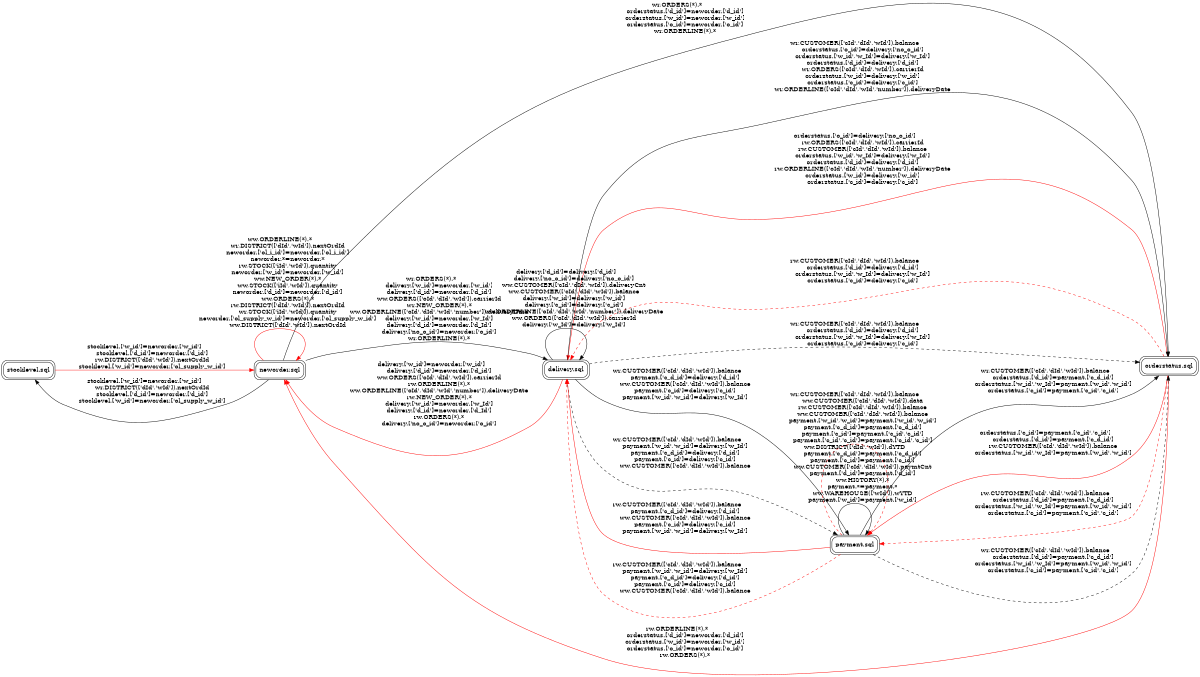 digraph G{
	rankdir=LR
	size="8,5"
	nodesep=1.0
	node[shape=box style=rounded peripheries=2]
"stocklevel.sql"->"neworder.sql"[ label = "stocklevel.['w_id']=neworder.['w_id']
	stocklevel.['d_id']=neworder.['d_id']
	rw,DISTRICT(['dId','wId']).nextOrdId
	stocklevel.['w_id']=neworder.['ol_supply_w_id']", style = solid, color = red ]
"neworder.sql"->"stocklevel.sql"[ label = "stocklevel.['w_id']=neworder.['w_id']
	wr,DISTRICT(['dId','wId']).nextOrdId
	stocklevel.['d_id']=neworder.['d_id']
	stocklevel.['w_id']=neworder.['ol_supply_w_id']", style = solid, color = black ]
"orderstatus.sql"->"neworder.sql"[ label = "rw,ORDERLINE(*).*
	orderstatus.['d_id']=neworder.['d_id']
	orderstatus.['w_id']=neworder.['w_id']
	orderstatus.['o_id']=neworder.['o_id']
	rw,ORDERS(*).*", style = solid, color = red ]
"neworder.sql"->"orderstatus.sql"[ label = "wr,ORDERS(*).*
	orderstatus.['d_id']=neworder.['d_id']
	orderstatus.['w_id']=neworder.['w_id']
	orderstatus.['o_id']=neworder.['o_id']
	wr,ORDERLINE(*).*", style = solid, color = black ]
"orderstatus.sql"->"delivery.sql"[ label = "orderstatus.['o_id']=delivery.['no_o_id']
	rw,ORDERS(['oId','dId','wId']).carrierId
	rw,CUSTOMER(['cId','dId','wId']).balance
	orderstatus.['w_id','w_Id']=delivery.['w_Id']
	orderstatus.['d_id']=delivery.['d_id']
	rw,ORDERLINE(['oId','dId','wId','number']).deliveryDate
	orderstatus.['w_id']=delivery.['w_id']
	orderstatus.['c_id']=delivery.['c_id']", style = solid, color = red ]
"delivery.sql"->"orderstatus.sql"[ label = "wr,CUSTOMER(['cId','dId','wId']).balance
	orderstatus.['o_id']=delivery.['no_o_id']
	orderstatus.['w_id','w_Id']=delivery.['w_Id']
	orderstatus.['d_id']=delivery.['d_id']
	wr,ORDERS(['oId','dId','wId']).carrierId
	orderstatus.['w_id']=delivery.['w_id']
	orderstatus.['c_id']=delivery.['c_id']
	wr,ORDERLINE(['oId','dId','wId','number']).deliveryDate", style = solid, color = black ]
"payment.sql"->"orderstatus.sql"[ label = "wr,CUSTOMER(['cId','dId','wId']).balance
	orderstatus.['d_id']=payment.['c_d_id']
	orderstatus.['w_id','w_Id']=payment.['w_id','w_id']
	orderstatus.['c_id']=payment.['c_id','c_id']", style = solid, color = black ]
"neworder.sql"->"neworder.sql"[ label = "ww,ORDERLINE(*).*
	wr,DISTRICT(['dId','wId']).nextOrdId
	neworder.['ol_i_id']=neworder.['ol_i_id']
	neworder.*=neworder.*
	rw,STOCK(['iId','wId']).quantity
	neworder.['w_id']=neworder.['w_id']
	ww,NEW_ORDER(*).*
	ww,STOCK(['iId','wId']).quantity
	neworder.['d_id']=neworder.['d_id']
	ww,ORDERS(*).*
	rw,DISTRICT(['dId','wId']).nextOrdId
	wr,STOCK(['iId','wId']).quantity
	neworder.['ol_supply_w_id']=neworder.['ol_supply_w_id']
	ww,DISTRICT(['dId','wId']).nextOrdId", style = solid, color = red ]
"neworder.sql"->"delivery.sql"[ label = "wr,ORDERS(*).*
	delivery.['w_id']=neworder.['w_id']
	delivery.['d_id']=neworder.['d_id']
	ww,ORDERS(['oId','dId','wId']).carrierId
	wr,NEW_ORDER(*).*
	ww,ORDERLINE(['oId','dId','wId','number']).deliveryDate
	delivery.['w_id']=neworder.['w_Id']
	delivery.['d_id']=neworder.['d_Id']
	delivery.['no_o_id']=neworder.['o_id']
	wr,ORDERLINE(*).*", style = solid, color = black ]
"delivery.sql"->"neworder.sql"[ label = "delivery.['w_id']=neworder.['w_id']
	delivery.['d_id']=neworder.['d_id']
	ww,ORDERS(['oId','dId','wId']).carrierId
	rw,ORDERLINE(*).*
	ww,ORDERLINE(['oId','dId','wId','number']).deliveryDate
	rw,NEW_ORDER(*).*
	delivery.['w_id']=neworder.['w_Id']
	delivery.['d_id']=neworder.['d_Id']
	rw,ORDERS(*).*
	delivery.['no_o_id']=neworder.['o_id']", style = solid, color = red ]
"delivery.sql"->"delivery.sql"[ label = "delivery.['d_id']=delivery.['d_id']
	delivery.['no_o_id']=delivery.['no_o_id']
	ww,CUSTOMER(['cId','dId','wId']).deliveryCnt
	ww,CUSTOMER(['cId','dId','wId']).balance
	delivery.['w_id']=delivery.['w_id']
	delivery.['c_id']=delivery.['c_id']
	ww,ORDERLINE(['oId','dId','wId','number']).deliveryDate
	ww,ORDERS(['oId','dId','wId']).carrierId
	delivery.['w_Id']=delivery.['w_Id']", style = solid, color = black ]
"delivery.sql"->"payment.sql"[ label = "wr,CUSTOMER(['cId','dId','wId']).balance
	payment.['c_d_id']=delivery.['d_id']
	ww,CUSTOMER(['cId','dId','wId']).balance
	payment.['c_id']=delivery.['c_id']
	payment.['w_id','w_id']=delivery.['w_Id']", style = solid, color = black ]
"payment.sql"->"payment.sql"[ label = "ww,DISTRICT(['dId','wId']).dYTD
	payment.['c_d_id']=payment.['c_d_id']
	payment.['c_id']=payment.['c_id']
	ww,CUSTOMER(['cId','dId','wId']).paymtCnt
	payment.['d_id']=payment.['d_id']
	ww,HISTORY(*).*
	payment.*=payment.*
	ww,WAREHOUSE(['wId']).wYTD
	payment.['w_id']=payment.['w_id']", style = solid, color = black ]
"orderstatus.sql"->"payment.sql"[ label = "orderstatus.['c_id']=payment.['c_id','c_id']
	orderstatus.['d_id']=payment.['c_d_id']
	rw,CUSTOMER(['cId','dId','wId']).balance
	orderstatus.['w_id','w_Id']=payment.['w_id','w_id']", style = solid, color = red ]
"payment.sql"->"delivery.sql"[ label = "rw,CUSTOMER(['cId','dId','wId']).balance
	payment.['c_d_id']=delivery.['d_id']
	ww,CUSTOMER(['cId','dId','wId']).balance
	payment.['c_id']=delivery.['c_id']
	payment.['w_id','w_id']=delivery.['w_Id']", style = solid, color = red ]
"orderstatus.sql"->"delivery.sql"[ label = "rw,CUSTOMER(['cId','dId','wId']).balance
	orderstatus.['d_id']=delivery.['d_id']
	orderstatus.['w_id','w_Id']=delivery.['w_Id']
	orderstatus.['c_id']=delivery.['c_id']", style = dashed, color = red ]
"orderstatus.sql"->"payment.sql"[ label = "rw,CUSTOMER(['cId','dId','wId']).balance
	orderstatus.['d_id']=payment.['c_d_id']
	orderstatus.['w_id','w_Id']=payment.['w_id','w_id']
	orderstatus.['c_id']=payment.['c_id','c_id']", style = dashed, color = red ]
"payment.sql"->"delivery.sql"[ label = "rw,CUSTOMER(['cId','dId','wId']).balance
	payment.['w_id','w_id']=delivery.['w_Id']
	payment.['c_d_id']=delivery.['d_id']
	payment.['c_id']=delivery.['c_id']
	ww,CUSTOMER(['cId','dId','wId']).balance", style = dashed, color = red ]
"payment.sql"->"payment.sql"[ label = "wr,CUSTOMER(['cId','dId','wId']).balance
	ww,CUSTOMER(['cId','dId','wId']).data
	rw,CUSTOMER(['cId','dId','wId']).balance
	ww,CUSTOMER(['cId','dId','wId']).balance
	payment.['w_id','w_id']=payment.['w_id','w_id']
	payment.['c_d_id']=payment.['c_d_id']
	payment.['c_id']=payment.['c_id','c_id']
	payment.['c_id','c_id']=payment.['c_id','c_id']", style = dashed, color = red ]
"delivery.sql"->"orderstatus.sql"[ label = "wr,CUSTOMER(['cId','dId','wId']).balance
	orderstatus.['d_id']=delivery.['d_id']
	orderstatus.['w_id','w_Id']=delivery.['w_Id']
	orderstatus.['c_id']=delivery.['c_id']", style = dashed, color = black ]
"payment.sql"->"orderstatus.sql"[ label = "wr,CUSTOMER(['cId','dId','wId']).balance
	orderstatus.['d_id']=payment.['c_d_id']
	orderstatus.['w_id','w_Id']=payment.['w_id','w_id']
	orderstatus.['c_id']=payment.['c_id','c_id']", style = dashed, color = black ]
"delivery.sql"->"payment.sql"[ label = "wr,CUSTOMER(['cId','dId','wId']).balance
	payment.['w_id','w_id']=delivery.['w_Id']
	payment.['c_d_id']=delivery.['d_id']
	payment.['c_id']=delivery.['c_id']
	ww,CUSTOMER(['cId','dId','wId']).balance", style = dashed, color = black ]
}